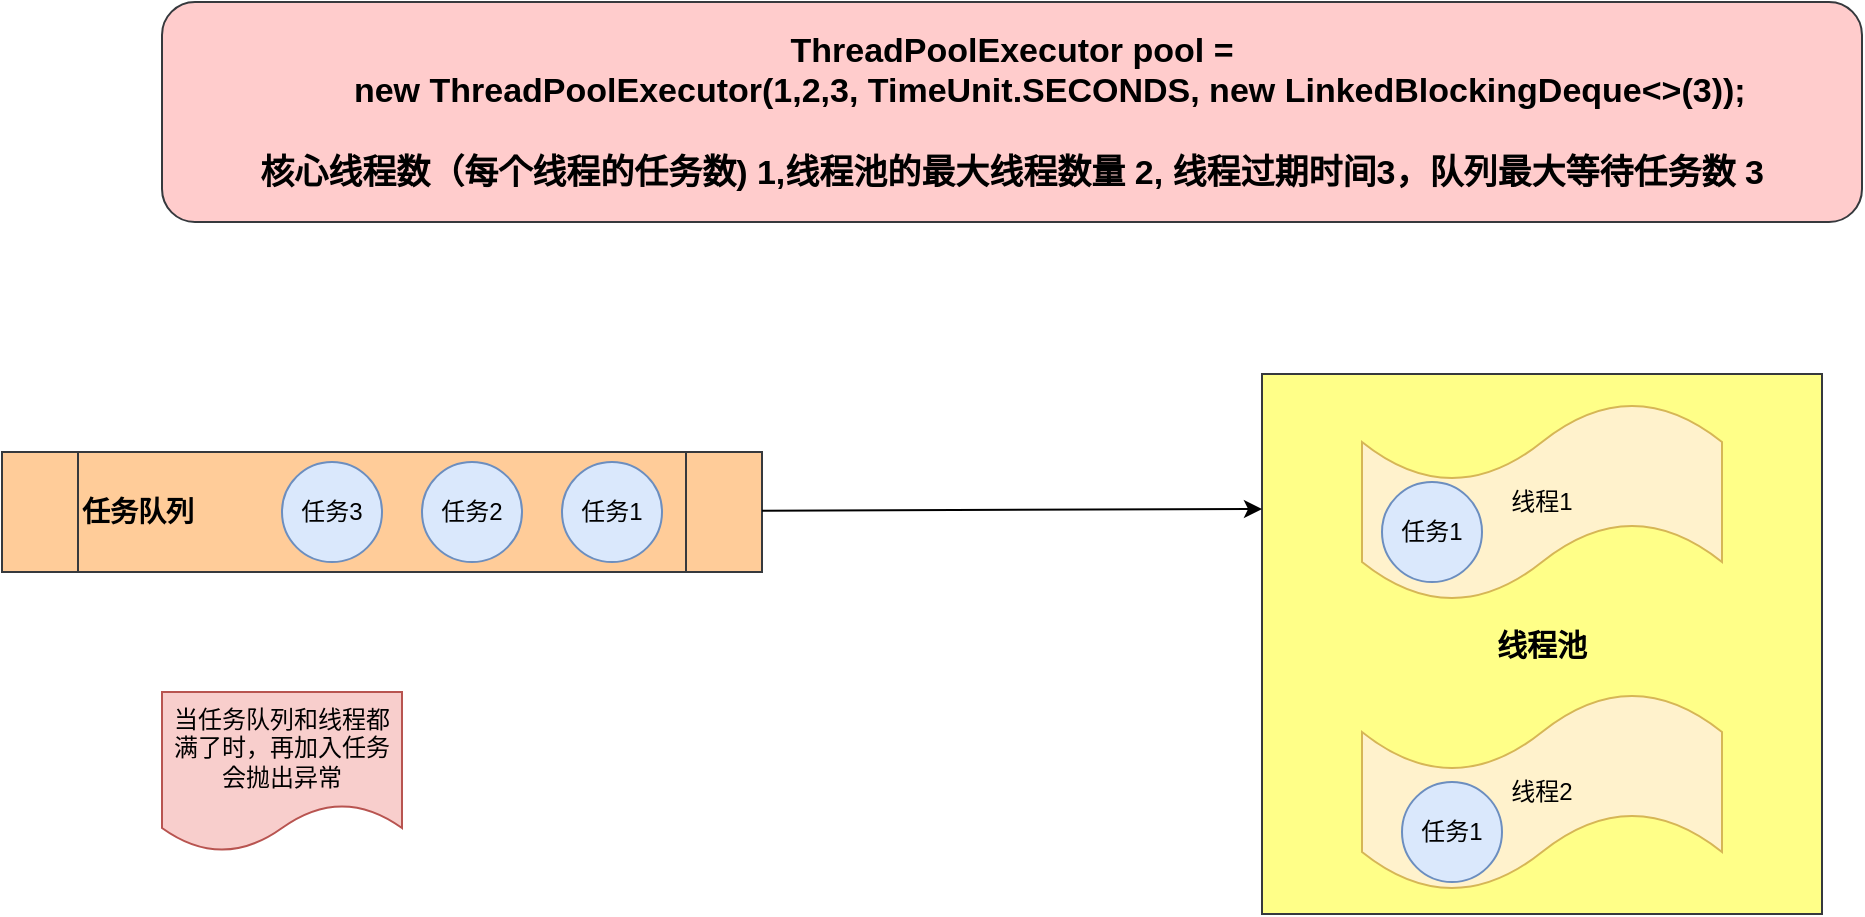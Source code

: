 <mxfile version="14.9.3" type="github">
  <diagram id="92TPqgg9U-LKcv9ktotK" name="第 1 页">
    <mxGraphModel dx="1422" dy="762" grid="1" gridSize="10" guides="1" tooltips="1" connect="1" arrows="1" fold="1" page="1" pageScale="1" pageWidth="1169" pageHeight="827" math="0" shadow="0">
      <root>
        <mxCell id="0" />
        <mxCell id="1" parent="0" />
        <mxCell id="9NFeEdoFs9OVHFyr24tn-1" value="&lt;b&gt;&lt;font style=&quot;font-size: 15px&quot;&gt;线程池&lt;/font&gt;&lt;/b&gt;" style="rounded=0;whiteSpace=wrap;html=1;fillColor=#ffff88;strokeColor=#36393d;" vertex="1" parent="1">
          <mxGeometry x="710" y="276" width="280" height="270" as="geometry" />
        </mxCell>
        <mxCell id="9NFeEdoFs9OVHFyr24tn-2" value="&lt;div style=&quot;font-size: 17px&quot;&gt;&lt;b&gt;&lt;font style=&quot;font-size: 17px&quot;&gt;ThreadPoolExecutor pool =&lt;/font&gt;&lt;/b&gt;&lt;/div&gt;&lt;div style=&quot;font-size: 17px&quot;&gt;&lt;b&gt;&lt;font style=&quot;font-size: 17px&quot;&gt;		&amp;nbsp; &amp;nbsp; &amp;nbsp; &amp;nbsp; new ThreadPoolExecutor(1,2,3, TimeUnit.SECONDS, new LinkedBlockingDeque&amp;lt;&amp;gt;(3));&lt;/font&gt;&lt;/b&gt;&lt;/div&gt;&lt;div style=&quot;font-size: 17px&quot;&gt;&lt;b&gt;&lt;font style=&quot;font-size: 17px&quot;&gt;&lt;br&gt;&lt;/font&gt;&lt;/b&gt;&lt;/div&gt;&lt;div style=&quot;font-size: 17px&quot;&gt;&lt;b&gt;&lt;font style=&quot;font-size: 17px&quot;&gt;核心线程数（每个线程的任务数) 1,线程池的最大线程数量 2, 线程过期时间&lt;/font&gt;&lt;/b&gt;&lt;b&gt;3，队列最大等待任务数 3&lt;/b&gt;&lt;/div&gt;" style="rounded=1;whiteSpace=wrap;html=1;fillColor=#ffcccc;strokeColor=#36393d;" vertex="1" parent="1">
          <mxGeometry x="160" y="90" width="850" height="110" as="geometry" />
        </mxCell>
        <mxCell id="9NFeEdoFs9OVHFyr24tn-3" value="线程1" style="shape=tape;whiteSpace=wrap;html=1;fillColor=#fff2cc;strokeColor=#d6b656;" vertex="1" parent="1">
          <mxGeometry x="760" y="290" width="180" height="100" as="geometry" />
        </mxCell>
        <mxCell id="9NFeEdoFs9OVHFyr24tn-4" value="&lt;span&gt;线程2&lt;/span&gt;" style="shape=tape;whiteSpace=wrap;html=1;fillColor=#fff2cc;strokeColor=#d6b656;" vertex="1" parent="1">
          <mxGeometry x="760" y="435" width="180" height="100" as="geometry" />
        </mxCell>
        <mxCell id="9NFeEdoFs9OVHFyr24tn-5" value="任务1" style="ellipse;whiteSpace=wrap;html=1;aspect=fixed;fillColor=#dae8fc;strokeColor=#6c8ebf;" vertex="1" parent="1">
          <mxGeometry x="770" y="330" width="50" height="50" as="geometry" />
        </mxCell>
        <mxCell id="9NFeEdoFs9OVHFyr24tn-6" value="任务1" style="ellipse;whiteSpace=wrap;html=1;aspect=fixed;fillColor=#dae8fc;strokeColor=#6c8ebf;" vertex="1" parent="1">
          <mxGeometry x="780" y="480" width="50" height="50" as="geometry" />
        </mxCell>
        <mxCell id="9NFeEdoFs9OVHFyr24tn-7" value="&lt;font style=&quot;font-size: 14px&quot;&gt;&lt;b&gt;任务队列&lt;/b&gt;&lt;/font&gt;" style="shape=process;whiteSpace=wrap;html=1;backgroundOutline=1;align=left;fillColor=#ffcc99;strokeColor=#36393d;" vertex="1" parent="1">
          <mxGeometry x="80" y="315" width="380" height="60" as="geometry" />
        </mxCell>
        <mxCell id="9NFeEdoFs9OVHFyr24tn-8" value="任务1" style="ellipse;whiteSpace=wrap;html=1;aspect=fixed;fillColor=#dae8fc;strokeColor=#6c8ebf;" vertex="1" parent="1">
          <mxGeometry x="360" y="320" width="50" height="50" as="geometry" />
        </mxCell>
        <mxCell id="9NFeEdoFs9OVHFyr24tn-9" value="任务2" style="ellipse;whiteSpace=wrap;html=1;aspect=fixed;fillColor=#dae8fc;strokeColor=#6c8ebf;" vertex="1" parent="1">
          <mxGeometry x="290" y="320" width="50" height="50" as="geometry" />
        </mxCell>
        <mxCell id="9NFeEdoFs9OVHFyr24tn-10" value="任务3" style="ellipse;whiteSpace=wrap;html=1;aspect=fixed;fillColor=#dae8fc;strokeColor=#6c8ebf;" vertex="1" parent="1">
          <mxGeometry x="220" y="320" width="50" height="50" as="geometry" />
        </mxCell>
        <mxCell id="9NFeEdoFs9OVHFyr24tn-11" value="当任务队列和线程都满了时，再加入任务会抛出异常" style="shape=document;whiteSpace=wrap;html=1;boundedLbl=1;fillColor=#f8cecc;strokeColor=#b85450;" vertex="1" parent="1">
          <mxGeometry x="160" y="435" width="120" height="80" as="geometry" />
        </mxCell>
        <mxCell id="9NFeEdoFs9OVHFyr24tn-12" value="" style="endArrow=classic;html=1;entryX=0;entryY=0.25;entryDx=0;entryDy=0;" edge="1" parent="1" source="9NFeEdoFs9OVHFyr24tn-7" target="9NFeEdoFs9OVHFyr24tn-1">
          <mxGeometry width="50" height="50" relative="1" as="geometry">
            <mxPoint x="490" y="390" as="sourcePoint" />
            <mxPoint x="540" y="340" as="targetPoint" />
          </mxGeometry>
        </mxCell>
      </root>
    </mxGraphModel>
  </diagram>
</mxfile>
